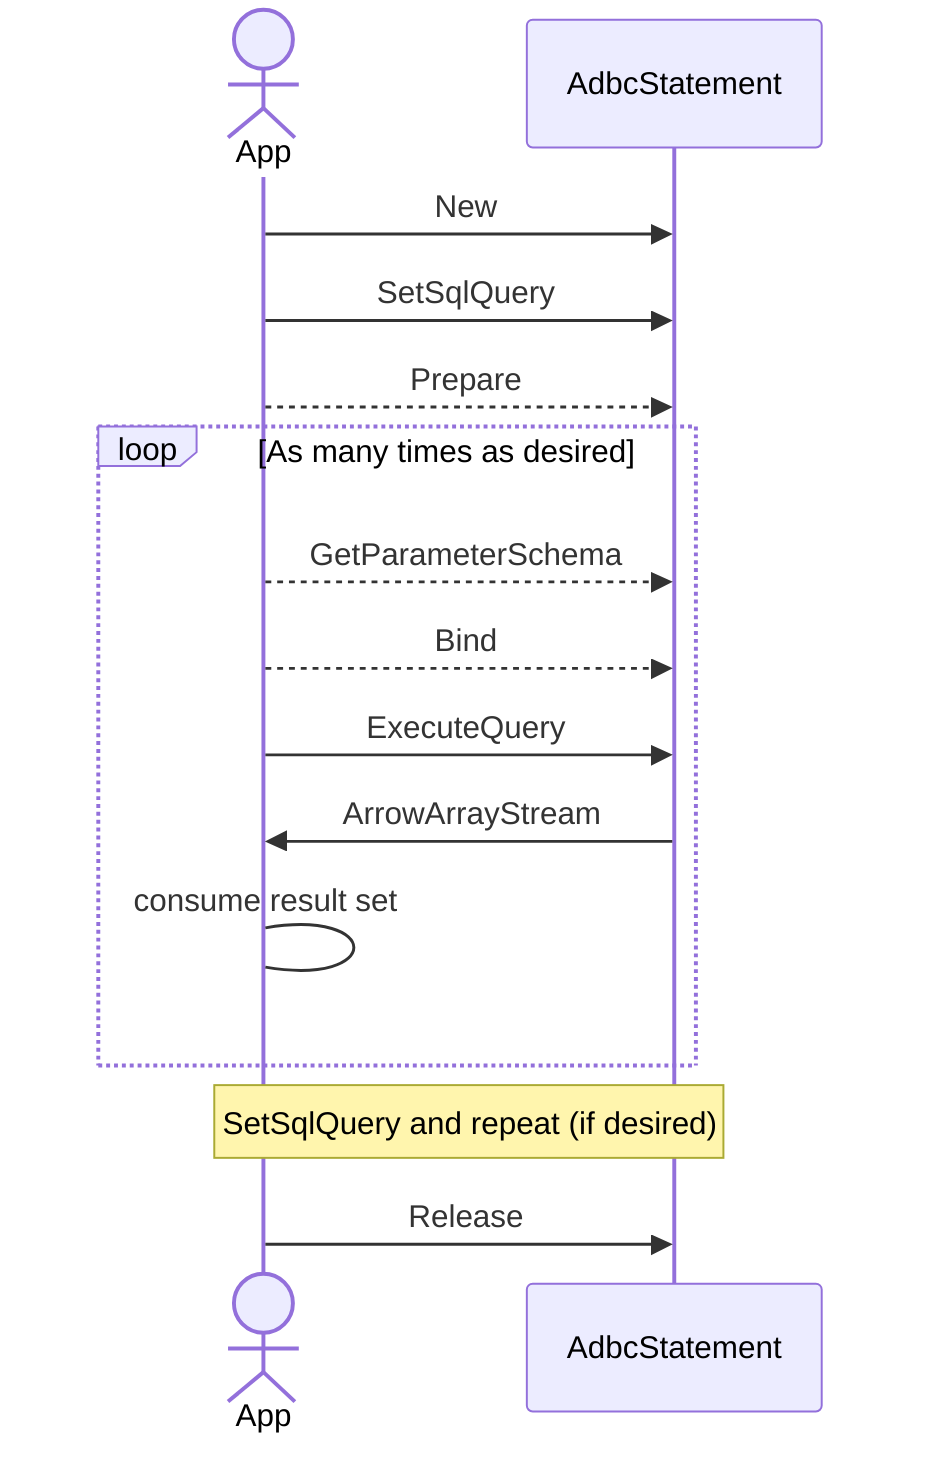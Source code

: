 %% Licensed to the Apache Software Foundation (ASF) under one
%% or more contributor license agreements.  See the NOTICE file
%% distributed with this work for additional information
%% regarding copyright ownership.  The ASF licenses this file
%% to you under the Apache License, Version 2.0 (the
%% "License"); you may not use this file except in compliance
%% with the License.  You may obtain a copy of the License at
%%
%%   http://www.apache.org/licenses/LICENSE-2.0
%%
%% Unless required by applicable law or agreed to in writing,
%% software distributed under the License is distributed on an
%% "AS IS" BASIS, WITHOUT WARRANTIES OR CONDITIONS OF ANY
%% KIND, either express or implied.  See the License for the
%% specific language governing permissions and limitations
%% under the License.

sequenceDiagram
    actor App
    participant Driver as AdbcStatement
    App ->> Driver: New
    App ->> Driver: SetSqlQuery
    App -->> Driver: Prepare
    loop As many times as desired
    App -->> Driver: GetParameterSchema
    App -->> Driver: Bind
    App ->> Driver: ExecuteQuery
    Driver ->> App: ArrowArrayStream
    App -> App: consume result set
    end
    Note over App, Driver: SetSqlQuery and repeat (if desired)
    App ->> Driver: Release